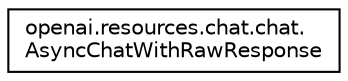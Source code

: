 digraph "Graphical Class Hierarchy"
{
 // LATEX_PDF_SIZE
  edge [fontname="Helvetica",fontsize="10",labelfontname="Helvetica",labelfontsize="10"];
  node [fontname="Helvetica",fontsize="10",shape=record];
  rankdir="LR";
  Node0 [label="openai.resources.chat.chat.\lAsyncChatWithRawResponse",height=0.2,width=0.4,color="black", fillcolor="white", style="filled",URL="$classopenai_1_1resources_1_1chat_1_1chat_1_1AsyncChatWithRawResponse.html",tooltip=" "];
}
